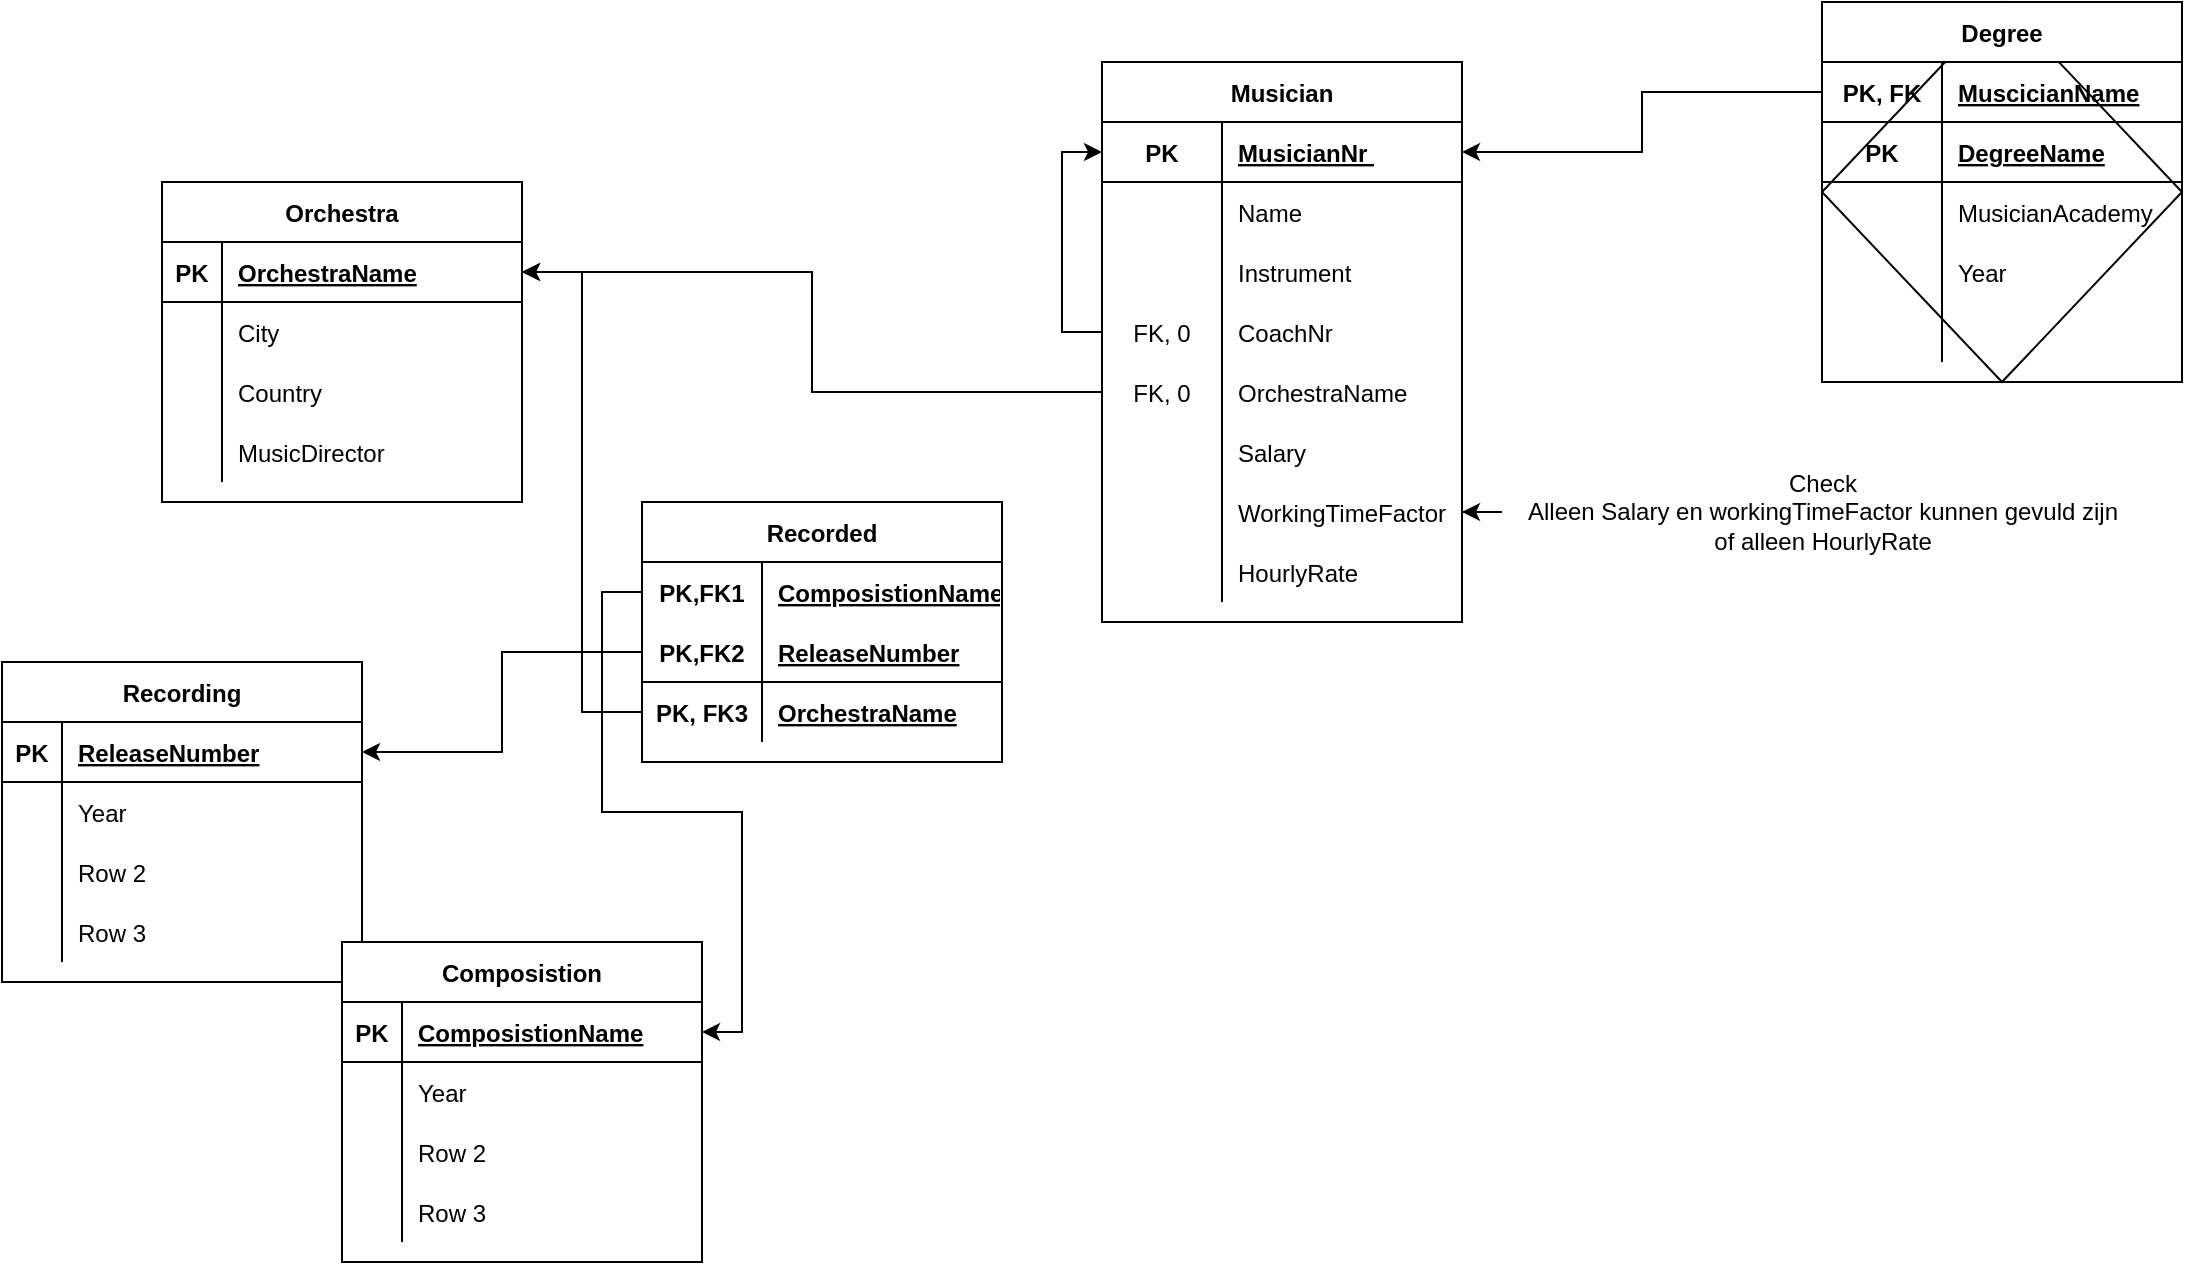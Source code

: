 <mxfile version="20.2.3" type="device"><diagram id="n5zW_cyf2jcFk5GC9Fnu" name="Page-1"><mxGraphModel dx="1929" dy="759" grid="1" gridSize="10" guides="1" tooltips="1" connect="1" arrows="1" fold="1" page="1" pageScale="1" pageWidth="827" pageHeight="1169" math="0" shadow="0"><root><mxCell id="0"/><mxCell id="1" parent="0"/><mxCell id="2lX79Kt9Fj6l6IKqqhH--1" value="Musician" style="shape=table;startSize=30;container=1;collapsible=1;childLayout=tableLayout;fixedRows=1;rowLines=0;fontStyle=1;align=center;resizeLast=1;" vertex="1" parent="1"><mxGeometry x="270" y="260" width="180" height="280" as="geometry"><mxRectangle x="470" y="210" width="90" height="30" as="alternateBounds"/></mxGeometry></mxCell><mxCell id="2lX79Kt9Fj6l6IKqqhH--2" value="" style="shape=tableRow;horizontal=0;startSize=0;swimlaneHead=0;swimlaneBody=0;fillColor=none;collapsible=0;dropTarget=0;points=[[0,0.5],[1,0.5]];portConstraint=eastwest;top=0;left=0;right=0;bottom=1;" vertex="1" parent="2lX79Kt9Fj6l6IKqqhH--1"><mxGeometry y="30" width="180" height="30" as="geometry"/></mxCell><mxCell id="2lX79Kt9Fj6l6IKqqhH--3" value="PK" style="shape=partialRectangle;connectable=0;fillColor=none;top=0;left=0;bottom=0;right=0;fontStyle=1;overflow=hidden;" vertex="1" parent="2lX79Kt9Fj6l6IKqqhH--2"><mxGeometry width="60" height="30" as="geometry"><mxRectangle width="60" height="30" as="alternateBounds"/></mxGeometry></mxCell><mxCell id="2lX79Kt9Fj6l6IKqqhH--4" value="MusicianNr " style="shape=partialRectangle;connectable=0;fillColor=none;top=0;left=0;bottom=0;right=0;align=left;spacingLeft=6;fontStyle=5;overflow=hidden;" vertex="1" parent="2lX79Kt9Fj6l6IKqqhH--2"><mxGeometry x="60" width="120" height="30" as="geometry"><mxRectangle width="120" height="30" as="alternateBounds"/></mxGeometry></mxCell><mxCell id="2lX79Kt9Fj6l6IKqqhH--5" value="" style="shape=tableRow;horizontal=0;startSize=0;swimlaneHead=0;swimlaneBody=0;fillColor=none;collapsible=0;dropTarget=0;points=[[0,0.5],[1,0.5]];portConstraint=eastwest;top=0;left=0;right=0;bottom=0;" vertex="1" parent="2lX79Kt9Fj6l6IKqqhH--1"><mxGeometry y="60" width="180" height="30" as="geometry"/></mxCell><mxCell id="2lX79Kt9Fj6l6IKqqhH--6" value="" style="shape=partialRectangle;connectable=0;fillColor=none;top=0;left=0;bottom=0;right=0;editable=1;overflow=hidden;" vertex="1" parent="2lX79Kt9Fj6l6IKqqhH--5"><mxGeometry width="60" height="30" as="geometry"><mxRectangle width="60" height="30" as="alternateBounds"/></mxGeometry></mxCell><mxCell id="2lX79Kt9Fj6l6IKqqhH--7" value="Name" style="shape=partialRectangle;connectable=0;fillColor=none;top=0;left=0;bottom=0;right=0;align=left;spacingLeft=6;overflow=hidden;" vertex="1" parent="2lX79Kt9Fj6l6IKqqhH--5"><mxGeometry x="60" width="120" height="30" as="geometry"><mxRectangle width="120" height="30" as="alternateBounds"/></mxGeometry></mxCell><mxCell id="2lX79Kt9Fj6l6IKqqhH--8" value="" style="shape=tableRow;horizontal=0;startSize=0;swimlaneHead=0;swimlaneBody=0;fillColor=none;collapsible=0;dropTarget=0;points=[[0,0.5],[1,0.5]];portConstraint=eastwest;top=0;left=0;right=0;bottom=0;" vertex="1" parent="2lX79Kt9Fj6l6IKqqhH--1"><mxGeometry y="90" width="180" height="30" as="geometry"/></mxCell><mxCell id="2lX79Kt9Fj6l6IKqqhH--9" value="" style="shape=partialRectangle;connectable=0;fillColor=none;top=0;left=0;bottom=0;right=0;editable=1;overflow=hidden;" vertex="1" parent="2lX79Kt9Fj6l6IKqqhH--8"><mxGeometry width="60" height="30" as="geometry"><mxRectangle width="60" height="30" as="alternateBounds"/></mxGeometry></mxCell><mxCell id="2lX79Kt9Fj6l6IKqqhH--10" value="Instrument" style="shape=partialRectangle;connectable=0;fillColor=none;top=0;left=0;bottom=0;right=0;align=left;spacingLeft=6;overflow=hidden;" vertex="1" parent="2lX79Kt9Fj6l6IKqqhH--8"><mxGeometry x="60" width="120" height="30" as="geometry"><mxRectangle width="120" height="30" as="alternateBounds"/></mxGeometry></mxCell><mxCell id="2lX79Kt9Fj6l6IKqqhH--58" style="edgeStyle=orthogonalEdgeStyle;rounded=0;orthogonalLoop=1;jettySize=auto;html=1;entryX=0;entryY=0.5;entryDx=0;entryDy=0;" edge="1" parent="2lX79Kt9Fj6l6IKqqhH--1" source="2lX79Kt9Fj6l6IKqqhH--11" target="2lX79Kt9Fj6l6IKqqhH--2"><mxGeometry relative="1" as="geometry"/></mxCell><mxCell id="2lX79Kt9Fj6l6IKqqhH--11" value="" style="shape=tableRow;horizontal=0;startSize=0;swimlaneHead=0;swimlaneBody=0;fillColor=none;collapsible=0;dropTarget=0;points=[[0,0.5],[1,0.5]];portConstraint=eastwest;top=0;left=0;right=0;bottom=0;" vertex="1" parent="2lX79Kt9Fj6l6IKqqhH--1"><mxGeometry y="120" width="180" height="30" as="geometry"/></mxCell><mxCell id="2lX79Kt9Fj6l6IKqqhH--12" value="FK, 0" style="shape=partialRectangle;connectable=0;fillColor=none;top=0;left=0;bottom=0;right=0;editable=1;overflow=hidden;" vertex="1" parent="2lX79Kt9Fj6l6IKqqhH--11"><mxGeometry width="60" height="30" as="geometry"><mxRectangle width="60" height="30" as="alternateBounds"/></mxGeometry></mxCell><mxCell id="2lX79Kt9Fj6l6IKqqhH--13" value="CoachNr " style="shape=partialRectangle;connectable=0;fillColor=none;top=0;left=0;bottom=0;right=0;align=left;spacingLeft=6;overflow=hidden;" vertex="1" parent="2lX79Kt9Fj6l6IKqqhH--11"><mxGeometry x="60" width="120" height="30" as="geometry"><mxRectangle width="120" height="30" as="alternateBounds"/></mxGeometry></mxCell><mxCell id="2lX79Kt9Fj6l6IKqqhH--53" style="shape=tableRow;horizontal=0;startSize=0;swimlaneHead=0;swimlaneBody=0;fillColor=none;collapsible=0;dropTarget=0;points=[[0,0.5],[1,0.5]];portConstraint=eastwest;top=0;left=0;right=0;bottom=0;" vertex="1" parent="2lX79Kt9Fj6l6IKqqhH--1"><mxGeometry y="150" width="180" height="30" as="geometry"/></mxCell><mxCell id="2lX79Kt9Fj6l6IKqqhH--54" value="FK, 0" style="shape=partialRectangle;connectable=0;fillColor=none;top=0;left=0;bottom=0;right=0;editable=1;overflow=hidden;" vertex="1" parent="2lX79Kt9Fj6l6IKqqhH--53"><mxGeometry width="60" height="30" as="geometry"><mxRectangle width="60" height="30" as="alternateBounds"/></mxGeometry></mxCell><mxCell id="2lX79Kt9Fj6l6IKqqhH--55" value="OrchestraName" style="shape=partialRectangle;connectable=0;fillColor=none;top=0;left=0;bottom=0;right=0;align=left;spacingLeft=6;overflow=hidden;" vertex="1" parent="2lX79Kt9Fj6l6IKqqhH--53"><mxGeometry x="60" width="120" height="30" as="geometry"><mxRectangle width="120" height="30" as="alternateBounds"/></mxGeometry></mxCell><mxCell id="2lX79Kt9Fj6l6IKqqhH--141" style="shape=tableRow;horizontal=0;startSize=0;swimlaneHead=0;swimlaneBody=0;fillColor=none;collapsible=0;dropTarget=0;points=[[0,0.5],[1,0.5]];portConstraint=eastwest;top=0;left=0;right=0;bottom=0;" vertex="1" parent="2lX79Kt9Fj6l6IKqqhH--1"><mxGeometry y="180" width="180" height="30" as="geometry"/></mxCell><mxCell id="2lX79Kt9Fj6l6IKqqhH--142" style="shape=partialRectangle;connectable=0;fillColor=none;top=0;left=0;bottom=0;right=0;editable=1;overflow=hidden;" vertex="1" parent="2lX79Kt9Fj6l6IKqqhH--141"><mxGeometry width="60" height="30" as="geometry"><mxRectangle width="60" height="30" as="alternateBounds"/></mxGeometry></mxCell><mxCell id="2lX79Kt9Fj6l6IKqqhH--143" value="Salary" style="shape=partialRectangle;connectable=0;fillColor=none;top=0;left=0;bottom=0;right=0;align=left;spacingLeft=6;overflow=hidden;" vertex="1" parent="2lX79Kt9Fj6l6IKqqhH--141"><mxGeometry x="60" width="120" height="30" as="geometry"><mxRectangle width="120" height="30" as="alternateBounds"/></mxGeometry></mxCell><mxCell id="2lX79Kt9Fj6l6IKqqhH--144" style="shape=tableRow;horizontal=0;startSize=0;swimlaneHead=0;swimlaneBody=0;fillColor=none;collapsible=0;dropTarget=0;points=[[0,0.5],[1,0.5]];portConstraint=eastwest;top=0;left=0;right=0;bottom=0;" vertex="1" parent="2lX79Kt9Fj6l6IKqqhH--1"><mxGeometry y="210" width="180" height="30" as="geometry"/></mxCell><mxCell id="2lX79Kt9Fj6l6IKqqhH--145" style="shape=partialRectangle;connectable=0;fillColor=none;top=0;left=0;bottom=0;right=0;editable=1;overflow=hidden;" vertex="1" parent="2lX79Kt9Fj6l6IKqqhH--144"><mxGeometry width="60" height="30" as="geometry"><mxRectangle width="60" height="30" as="alternateBounds"/></mxGeometry></mxCell><mxCell id="2lX79Kt9Fj6l6IKqqhH--146" value="WorkingTimeFactor" style="shape=partialRectangle;connectable=0;fillColor=none;top=0;left=0;bottom=0;right=0;align=left;spacingLeft=6;overflow=hidden;" vertex="1" parent="2lX79Kt9Fj6l6IKqqhH--144"><mxGeometry x="60" width="120" height="30" as="geometry"><mxRectangle width="120" height="30" as="alternateBounds"/></mxGeometry></mxCell><mxCell id="2lX79Kt9Fj6l6IKqqhH--147" style="shape=tableRow;horizontal=0;startSize=0;swimlaneHead=0;swimlaneBody=0;fillColor=none;collapsible=0;dropTarget=0;points=[[0,0.5],[1,0.5]];portConstraint=eastwest;top=0;left=0;right=0;bottom=0;" vertex="1" parent="2lX79Kt9Fj6l6IKqqhH--1"><mxGeometry y="240" width="180" height="30" as="geometry"/></mxCell><mxCell id="2lX79Kt9Fj6l6IKqqhH--148" style="shape=partialRectangle;connectable=0;fillColor=none;top=0;left=0;bottom=0;right=0;editable=1;overflow=hidden;" vertex="1" parent="2lX79Kt9Fj6l6IKqqhH--147"><mxGeometry width="60" height="30" as="geometry"><mxRectangle width="60" height="30" as="alternateBounds"/></mxGeometry></mxCell><mxCell id="2lX79Kt9Fj6l6IKqqhH--149" value="HourlyRate" style="shape=partialRectangle;connectable=0;fillColor=none;top=0;left=0;bottom=0;right=0;align=left;spacingLeft=6;overflow=hidden;" vertex="1" parent="2lX79Kt9Fj6l6IKqqhH--147"><mxGeometry x="60" width="120" height="30" as="geometry"><mxRectangle width="120" height="30" as="alternateBounds"/></mxGeometry></mxCell><mxCell id="2lX79Kt9Fj6l6IKqqhH--14" value="Orchestra" style="shape=table;startSize=30;container=1;collapsible=1;childLayout=tableLayout;fixedRows=1;rowLines=0;fontStyle=1;align=center;resizeLast=1;" vertex="1" parent="1"><mxGeometry x="-200" y="320" width="180" height="160" as="geometry"/></mxCell><mxCell id="2lX79Kt9Fj6l6IKqqhH--15" value="" style="shape=tableRow;horizontal=0;startSize=0;swimlaneHead=0;swimlaneBody=0;fillColor=none;collapsible=0;dropTarget=0;points=[[0,0.5],[1,0.5]];portConstraint=eastwest;top=0;left=0;right=0;bottom=1;" vertex="1" parent="2lX79Kt9Fj6l6IKqqhH--14"><mxGeometry y="30" width="180" height="30" as="geometry"/></mxCell><mxCell id="2lX79Kt9Fj6l6IKqqhH--16" value="PK" style="shape=partialRectangle;connectable=0;fillColor=none;top=0;left=0;bottom=0;right=0;fontStyle=1;overflow=hidden;" vertex="1" parent="2lX79Kt9Fj6l6IKqqhH--15"><mxGeometry width="30" height="30" as="geometry"><mxRectangle width="30" height="30" as="alternateBounds"/></mxGeometry></mxCell><mxCell id="2lX79Kt9Fj6l6IKqqhH--17" value="OrchestraName" style="shape=partialRectangle;connectable=0;fillColor=none;top=0;left=0;bottom=0;right=0;align=left;spacingLeft=6;fontStyle=5;overflow=hidden;" vertex="1" parent="2lX79Kt9Fj6l6IKqqhH--15"><mxGeometry x="30" width="150" height="30" as="geometry"><mxRectangle width="150" height="30" as="alternateBounds"/></mxGeometry></mxCell><mxCell id="2lX79Kt9Fj6l6IKqqhH--18" value="" style="shape=tableRow;horizontal=0;startSize=0;swimlaneHead=0;swimlaneBody=0;fillColor=none;collapsible=0;dropTarget=0;points=[[0,0.5],[1,0.5]];portConstraint=eastwest;top=0;left=0;right=0;bottom=0;" vertex="1" parent="2lX79Kt9Fj6l6IKqqhH--14"><mxGeometry y="60" width="180" height="30" as="geometry"/></mxCell><mxCell id="2lX79Kt9Fj6l6IKqqhH--19" value="" style="shape=partialRectangle;connectable=0;fillColor=none;top=0;left=0;bottom=0;right=0;editable=1;overflow=hidden;" vertex="1" parent="2lX79Kt9Fj6l6IKqqhH--18"><mxGeometry width="30" height="30" as="geometry"><mxRectangle width="30" height="30" as="alternateBounds"/></mxGeometry></mxCell><mxCell id="2lX79Kt9Fj6l6IKqqhH--20" value="City" style="shape=partialRectangle;connectable=0;fillColor=none;top=0;left=0;bottom=0;right=0;align=left;spacingLeft=6;overflow=hidden;" vertex="1" parent="2lX79Kt9Fj6l6IKqqhH--18"><mxGeometry x="30" width="150" height="30" as="geometry"><mxRectangle width="150" height="30" as="alternateBounds"/></mxGeometry></mxCell><mxCell id="2lX79Kt9Fj6l6IKqqhH--21" value="" style="shape=tableRow;horizontal=0;startSize=0;swimlaneHead=0;swimlaneBody=0;fillColor=none;collapsible=0;dropTarget=0;points=[[0,0.5],[1,0.5]];portConstraint=eastwest;top=0;left=0;right=0;bottom=0;" vertex="1" parent="2lX79Kt9Fj6l6IKqqhH--14"><mxGeometry y="90" width="180" height="30" as="geometry"/></mxCell><mxCell id="2lX79Kt9Fj6l6IKqqhH--22" value="" style="shape=partialRectangle;connectable=0;fillColor=none;top=0;left=0;bottom=0;right=0;editable=1;overflow=hidden;" vertex="1" parent="2lX79Kt9Fj6l6IKqqhH--21"><mxGeometry width="30" height="30" as="geometry"><mxRectangle width="30" height="30" as="alternateBounds"/></mxGeometry></mxCell><mxCell id="2lX79Kt9Fj6l6IKqqhH--23" value="Country" style="shape=partialRectangle;connectable=0;fillColor=none;top=0;left=0;bottom=0;right=0;align=left;spacingLeft=6;overflow=hidden;" vertex="1" parent="2lX79Kt9Fj6l6IKqqhH--21"><mxGeometry x="30" width="150" height="30" as="geometry"><mxRectangle width="150" height="30" as="alternateBounds"/></mxGeometry></mxCell><mxCell id="2lX79Kt9Fj6l6IKqqhH--24" value="" style="shape=tableRow;horizontal=0;startSize=0;swimlaneHead=0;swimlaneBody=0;fillColor=none;collapsible=0;dropTarget=0;points=[[0,0.5],[1,0.5]];portConstraint=eastwest;top=0;left=0;right=0;bottom=0;" vertex="1" parent="2lX79Kt9Fj6l6IKqqhH--14"><mxGeometry y="120" width="180" height="30" as="geometry"/></mxCell><mxCell id="2lX79Kt9Fj6l6IKqqhH--25" value="" style="shape=partialRectangle;connectable=0;fillColor=none;top=0;left=0;bottom=0;right=0;editable=1;overflow=hidden;" vertex="1" parent="2lX79Kt9Fj6l6IKqqhH--24"><mxGeometry width="30" height="30" as="geometry"><mxRectangle width="30" height="30" as="alternateBounds"/></mxGeometry></mxCell><mxCell id="2lX79Kt9Fj6l6IKqqhH--26" value="MusicDirector" style="shape=partialRectangle;connectable=0;fillColor=none;top=0;left=0;bottom=0;right=0;align=left;spacingLeft=6;overflow=hidden;" vertex="1" parent="2lX79Kt9Fj6l6IKqqhH--24"><mxGeometry x="30" width="150" height="30" as="geometry"><mxRectangle width="150" height="30" as="alternateBounds"/></mxGeometry></mxCell><mxCell id="2lX79Kt9Fj6l6IKqqhH--27" value="Recording" style="shape=table;startSize=30;container=1;collapsible=1;childLayout=tableLayout;fixedRows=1;rowLines=0;fontStyle=1;align=center;resizeLast=1;" vertex="1" parent="1"><mxGeometry x="-280" y="560" width="180" height="160" as="geometry"/></mxCell><mxCell id="2lX79Kt9Fj6l6IKqqhH--28" value="" style="shape=tableRow;horizontal=0;startSize=0;swimlaneHead=0;swimlaneBody=0;fillColor=none;collapsible=0;dropTarget=0;points=[[0,0.5],[1,0.5]];portConstraint=eastwest;top=0;left=0;right=0;bottom=1;" vertex="1" parent="2lX79Kt9Fj6l6IKqqhH--27"><mxGeometry y="30" width="180" height="30" as="geometry"/></mxCell><mxCell id="2lX79Kt9Fj6l6IKqqhH--29" value="PK" style="shape=partialRectangle;connectable=0;fillColor=none;top=0;left=0;bottom=0;right=0;fontStyle=1;overflow=hidden;" vertex="1" parent="2lX79Kt9Fj6l6IKqqhH--28"><mxGeometry width="30" height="30" as="geometry"><mxRectangle width="30" height="30" as="alternateBounds"/></mxGeometry></mxCell><mxCell id="2lX79Kt9Fj6l6IKqqhH--30" value="ReleaseNumber" style="shape=partialRectangle;connectable=0;fillColor=none;top=0;left=0;bottom=0;right=0;align=left;spacingLeft=6;fontStyle=5;overflow=hidden;" vertex="1" parent="2lX79Kt9Fj6l6IKqqhH--28"><mxGeometry x="30" width="150" height="30" as="geometry"><mxRectangle width="150" height="30" as="alternateBounds"/></mxGeometry></mxCell><mxCell id="2lX79Kt9Fj6l6IKqqhH--31" value="" style="shape=tableRow;horizontal=0;startSize=0;swimlaneHead=0;swimlaneBody=0;fillColor=none;collapsible=0;dropTarget=0;points=[[0,0.5],[1,0.5]];portConstraint=eastwest;top=0;left=0;right=0;bottom=0;" vertex="1" parent="2lX79Kt9Fj6l6IKqqhH--27"><mxGeometry y="60" width="180" height="30" as="geometry"/></mxCell><mxCell id="2lX79Kt9Fj6l6IKqqhH--32" value="" style="shape=partialRectangle;connectable=0;fillColor=none;top=0;left=0;bottom=0;right=0;editable=1;overflow=hidden;" vertex="1" parent="2lX79Kt9Fj6l6IKqqhH--31"><mxGeometry width="30" height="30" as="geometry"><mxRectangle width="30" height="30" as="alternateBounds"/></mxGeometry></mxCell><mxCell id="2lX79Kt9Fj6l6IKqqhH--33" value="Year" style="shape=partialRectangle;connectable=0;fillColor=none;top=0;left=0;bottom=0;right=0;align=left;spacingLeft=6;overflow=hidden;" vertex="1" parent="2lX79Kt9Fj6l6IKqqhH--31"><mxGeometry x="30" width="150" height="30" as="geometry"><mxRectangle width="150" height="30" as="alternateBounds"/></mxGeometry></mxCell><mxCell id="2lX79Kt9Fj6l6IKqqhH--34" value="" style="shape=tableRow;horizontal=0;startSize=0;swimlaneHead=0;swimlaneBody=0;fillColor=none;collapsible=0;dropTarget=0;points=[[0,0.5],[1,0.5]];portConstraint=eastwest;top=0;left=0;right=0;bottom=0;" vertex="1" parent="2lX79Kt9Fj6l6IKqqhH--27"><mxGeometry y="90" width="180" height="30" as="geometry"/></mxCell><mxCell id="2lX79Kt9Fj6l6IKqqhH--35" value="" style="shape=partialRectangle;connectable=0;fillColor=none;top=0;left=0;bottom=0;right=0;editable=1;overflow=hidden;" vertex="1" parent="2lX79Kt9Fj6l6IKqqhH--34"><mxGeometry width="30" height="30" as="geometry"><mxRectangle width="30" height="30" as="alternateBounds"/></mxGeometry></mxCell><mxCell id="2lX79Kt9Fj6l6IKqqhH--36" value="Row 2" style="shape=partialRectangle;connectable=0;fillColor=none;top=0;left=0;bottom=0;right=0;align=left;spacingLeft=6;overflow=hidden;" vertex="1" parent="2lX79Kt9Fj6l6IKqqhH--34"><mxGeometry x="30" width="150" height="30" as="geometry"><mxRectangle width="150" height="30" as="alternateBounds"/></mxGeometry></mxCell><mxCell id="2lX79Kt9Fj6l6IKqqhH--37" value="" style="shape=tableRow;horizontal=0;startSize=0;swimlaneHead=0;swimlaneBody=0;fillColor=none;collapsible=0;dropTarget=0;points=[[0,0.5],[1,0.5]];portConstraint=eastwest;top=0;left=0;right=0;bottom=0;" vertex="1" parent="2lX79Kt9Fj6l6IKqqhH--27"><mxGeometry y="120" width="180" height="30" as="geometry"/></mxCell><mxCell id="2lX79Kt9Fj6l6IKqqhH--38" value="" style="shape=partialRectangle;connectable=0;fillColor=none;top=0;left=0;bottom=0;right=0;editable=1;overflow=hidden;" vertex="1" parent="2lX79Kt9Fj6l6IKqqhH--37"><mxGeometry width="30" height="30" as="geometry"><mxRectangle width="30" height="30" as="alternateBounds"/></mxGeometry></mxCell><mxCell id="2lX79Kt9Fj6l6IKqqhH--39" value="Row 3" style="shape=partialRectangle;connectable=0;fillColor=none;top=0;left=0;bottom=0;right=0;align=left;spacingLeft=6;overflow=hidden;" vertex="1" parent="2lX79Kt9Fj6l6IKqqhH--37"><mxGeometry x="30" width="150" height="30" as="geometry"><mxRectangle width="150" height="30" as="alternateBounds"/></mxGeometry></mxCell><mxCell id="2lX79Kt9Fj6l6IKqqhH--40" value="Composistion" style="shape=table;startSize=30;container=1;collapsible=1;childLayout=tableLayout;fixedRows=1;rowLines=0;fontStyle=1;align=center;resizeLast=1;" vertex="1" parent="1"><mxGeometry x="-110" y="700" width="180" height="160" as="geometry"/></mxCell><mxCell id="2lX79Kt9Fj6l6IKqqhH--41" value="" style="shape=tableRow;horizontal=0;startSize=0;swimlaneHead=0;swimlaneBody=0;fillColor=none;collapsible=0;dropTarget=0;points=[[0,0.5],[1,0.5]];portConstraint=eastwest;top=0;left=0;right=0;bottom=1;" vertex="1" parent="2lX79Kt9Fj6l6IKqqhH--40"><mxGeometry y="30" width="180" height="30" as="geometry"/></mxCell><mxCell id="2lX79Kt9Fj6l6IKqqhH--42" value="PK" style="shape=partialRectangle;connectable=0;fillColor=none;top=0;left=0;bottom=0;right=0;fontStyle=1;overflow=hidden;" vertex="1" parent="2lX79Kt9Fj6l6IKqqhH--41"><mxGeometry width="30" height="30" as="geometry"><mxRectangle width="30" height="30" as="alternateBounds"/></mxGeometry></mxCell><mxCell id="2lX79Kt9Fj6l6IKqqhH--43" value="ComposistionName" style="shape=partialRectangle;connectable=0;fillColor=none;top=0;left=0;bottom=0;right=0;align=left;spacingLeft=6;fontStyle=5;overflow=hidden;" vertex="1" parent="2lX79Kt9Fj6l6IKqqhH--41"><mxGeometry x="30" width="150" height="30" as="geometry"><mxRectangle width="150" height="30" as="alternateBounds"/></mxGeometry></mxCell><mxCell id="2lX79Kt9Fj6l6IKqqhH--44" value="" style="shape=tableRow;horizontal=0;startSize=0;swimlaneHead=0;swimlaneBody=0;fillColor=none;collapsible=0;dropTarget=0;points=[[0,0.5],[1,0.5]];portConstraint=eastwest;top=0;left=0;right=0;bottom=0;" vertex="1" parent="2lX79Kt9Fj6l6IKqqhH--40"><mxGeometry y="60" width="180" height="30" as="geometry"/></mxCell><mxCell id="2lX79Kt9Fj6l6IKqqhH--45" value="" style="shape=partialRectangle;connectable=0;fillColor=none;top=0;left=0;bottom=0;right=0;editable=1;overflow=hidden;" vertex="1" parent="2lX79Kt9Fj6l6IKqqhH--44"><mxGeometry width="30" height="30" as="geometry"><mxRectangle width="30" height="30" as="alternateBounds"/></mxGeometry></mxCell><mxCell id="2lX79Kt9Fj6l6IKqqhH--46" value="Year" style="shape=partialRectangle;connectable=0;fillColor=none;top=0;left=0;bottom=0;right=0;align=left;spacingLeft=6;overflow=hidden;" vertex="1" parent="2lX79Kt9Fj6l6IKqqhH--44"><mxGeometry x="30" width="150" height="30" as="geometry"><mxRectangle width="150" height="30" as="alternateBounds"/></mxGeometry></mxCell><mxCell id="2lX79Kt9Fj6l6IKqqhH--47" value="" style="shape=tableRow;horizontal=0;startSize=0;swimlaneHead=0;swimlaneBody=0;fillColor=none;collapsible=0;dropTarget=0;points=[[0,0.5],[1,0.5]];portConstraint=eastwest;top=0;left=0;right=0;bottom=0;" vertex="1" parent="2lX79Kt9Fj6l6IKqqhH--40"><mxGeometry y="90" width="180" height="30" as="geometry"/></mxCell><mxCell id="2lX79Kt9Fj6l6IKqqhH--48" value="" style="shape=partialRectangle;connectable=0;fillColor=none;top=0;left=0;bottom=0;right=0;editable=1;overflow=hidden;" vertex="1" parent="2lX79Kt9Fj6l6IKqqhH--47"><mxGeometry width="30" height="30" as="geometry"><mxRectangle width="30" height="30" as="alternateBounds"/></mxGeometry></mxCell><mxCell id="2lX79Kt9Fj6l6IKqqhH--49" value="Row 2" style="shape=partialRectangle;connectable=0;fillColor=none;top=0;left=0;bottom=0;right=0;align=left;spacingLeft=6;overflow=hidden;" vertex="1" parent="2lX79Kt9Fj6l6IKqqhH--47"><mxGeometry x="30" width="150" height="30" as="geometry"><mxRectangle width="150" height="30" as="alternateBounds"/></mxGeometry></mxCell><mxCell id="2lX79Kt9Fj6l6IKqqhH--50" value="" style="shape=tableRow;horizontal=0;startSize=0;swimlaneHead=0;swimlaneBody=0;fillColor=none;collapsible=0;dropTarget=0;points=[[0,0.5],[1,0.5]];portConstraint=eastwest;top=0;left=0;right=0;bottom=0;" vertex="1" parent="2lX79Kt9Fj6l6IKqqhH--40"><mxGeometry y="120" width="180" height="30" as="geometry"/></mxCell><mxCell id="2lX79Kt9Fj6l6IKqqhH--51" value="" style="shape=partialRectangle;connectable=0;fillColor=none;top=0;left=0;bottom=0;right=0;editable=1;overflow=hidden;" vertex="1" parent="2lX79Kt9Fj6l6IKqqhH--50"><mxGeometry width="30" height="30" as="geometry"><mxRectangle width="30" height="30" as="alternateBounds"/></mxGeometry></mxCell><mxCell id="2lX79Kt9Fj6l6IKqqhH--52" value="Row 3" style="shape=partialRectangle;connectable=0;fillColor=none;top=0;left=0;bottom=0;right=0;align=left;spacingLeft=6;overflow=hidden;" vertex="1" parent="2lX79Kt9Fj6l6IKqqhH--50"><mxGeometry x="30" width="150" height="30" as="geometry"><mxRectangle width="150" height="30" as="alternateBounds"/></mxGeometry></mxCell><mxCell id="2lX79Kt9Fj6l6IKqqhH--56" style="edgeStyle=orthogonalEdgeStyle;rounded=0;orthogonalLoop=1;jettySize=auto;html=1;entryX=1;entryY=0.5;entryDx=0;entryDy=0;exitX=0;exitY=0.5;exitDx=0;exitDy=0;" edge="1" parent="1" source="2lX79Kt9Fj6l6IKqqhH--53" target="2lX79Kt9Fj6l6IKqqhH--15"><mxGeometry relative="1" as="geometry"><mxPoint x="170" y="365" as="sourcePoint"/></mxGeometry></mxCell><mxCell id="2lX79Kt9Fj6l6IKqqhH--59" value="Recorded" style="shape=table;startSize=30;container=1;collapsible=1;childLayout=tableLayout;fixedRows=1;rowLines=0;fontStyle=1;align=center;resizeLast=1;" vertex="1" parent="1"><mxGeometry x="40" y="480" width="180" height="130" as="geometry"/></mxCell><mxCell id="2lX79Kt9Fj6l6IKqqhH--60" value="" style="shape=tableRow;horizontal=0;startSize=0;swimlaneHead=0;swimlaneBody=0;fillColor=none;collapsible=0;dropTarget=0;points=[[0,0.5],[1,0.5]];portConstraint=eastwest;top=0;left=0;right=0;bottom=0;" vertex="1" parent="2lX79Kt9Fj6l6IKqqhH--59"><mxGeometry y="30" width="180" height="30" as="geometry"/></mxCell><mxCell id="2lX79Kt9Fj6l6IKqqhH--61" value="PK,FK1" style="shape=partialRectangle;connectable=0;fillColor=none;top=0;left=0;bottom=0;right=0;fontStyle=1;overflow=hidden;" vertex="1" parent="2lX79Kt9Fj6l6IKqqhH--60"><mxGeometry width="60" height="30" as="geometry"><mxRectangle width="60" height="30" as="alternateBounds"/></mxGeometry></mxCell><mxCell id="2lX79Kt9Fj6l6IKqqhH--62" value="ComposistionName" style="shape=partialRectangle;connectable=0;fillColor=none;top=0;left=0;bottom=0;right=0;align=left;spacingLeft=6;fontStyle=5;overflow=hidden;" vertex="1" parent="2lX79Kt9Fj6l6IKqqhH--60"><mxGeometry x="60" width="120" height="30" as="geometry"><mxRectangle width="120" height="30" as="alternateBounds"/></mxGeometry></mxCell><mxCell id="2lX79Kt9Fj6l6IKqqhH--63" value="" style="shape=tableRow;horizontal=0;startSize=0;swimlaneHead=0;swimlaneBody=0;fillColor=none;collapsible=0;dropTarget=0;points=[[0,0.5],[1,0.5]];portConstraint=eastwest;top=0;left=0;right=0;bottom=1;" vertex="1" parent="2lX79Kt9Fj6l6IKqqhH--59"><mxGeometry y="60" width="180" height="30" as="geometry"/></mxCell><mxCell id="2lX79Kt9Fj6l6IKqqhH--64" value="PK,FK2" style="shape=partialRectangle;connectable=0;fillColor=none;top=0;left=0;bottom=0;right=0;fontStyle=1;overflow=hidden;" vertex="1" parent="2lX79Kt9Fj6l6IKqqhH--63"><mxGeometry width="60" height="30" as="geometry"><mxRectangle width="60" height="30" as="alternateBounds"/></mxGeometry></mxCell><mxCell id="2lX79Kt9Fj6l6IKqqhH--65" value="ReleaseNumber" style="shape=partialRectangle;connectable=0;fillColor=none;top=0;left=0;bottom=0;right=0;align=left;spacingLeft=6;fontStyle=5;overflow=hidden;" vertex="1" parent="2lX79Kt9Fj6l6IKqqhH--63"><mxGeometry x="60" width="120" height="30" as="geometry"><mxRectangle width="120" height="30" as="alternateBounds"/></mxGeometry></mxCell><mxCell id="2lX79Kt9Fj6l6IKqqhH--66" value="" style="shape=tableRow;horizontal=0;startSize=0;swimlaneHead=0;swimlaneBody=0;fillColor=none;collapsible=0;dropTarget=0;points=[[0,0.5],[1,0.5]];portConstraint=eastwest;top=0;left=0;right=0;bottom=0;" vertex="1" parent="2lX79Kt9Fj6l6IKqqhH--59"><mxGeometry y="90" width="180" height="30" as="geometry"/></mxCell><mxCell id="2lX79Kt9Fj6l6IKqqhH--67" value="PK, FK3" style="shape=partialRectangle;connectable=0;fillColor=none;top=0;left=0;bottom=0;right=0;editable=1;overflow=hidden;fontStyle=1" vertex="1" parent="2lX79Kt9Fj6l6IKqqhH--66"><mxGeometry width="60" height="30" as="geometry"><mxRectangle width="60" height="30" as="alternateBounds"/></mxGeometry></mxCell><mxCell id="2lX79Kt9Fj6l6IKqqhH--68" value="OrchestraName" style="shape=partialRectangle;connectable=0;fillColor=none;top=0;left=0;bottom=0;right=0;align=left;spacingLeft=6;overflow=hidden;fontStyle=5" vertex="1" parent="2lX79Kt9Fj6l6IKqqhH--66"><mxGeometry x="60" width="120" height="30" as="geometry"><mxRectangle width="120" height="30" as="alternateBounds"/></mxGeometry></mxCell><mxCell id="2lX79Kt9Fj6l6IKqqhH--98" style="edgeStyle=orthogonalEdgeStyle;rounded=0;orthogonalLoop=1;jettySize=auto;html=1;entryX=1;entryY=0.5;entryDx=0;entryDy=0;" edge="1" parent="1" source="2lX79Kt9Fj6l6IKqqhH--66" target="2lX79Kt9Fj6l6IKqqhH--15"><mxGeometry relative="1" as="geometry"/></mxCell><mxCell id="2lX79Kt9Fj6l6IKqqhH--99" style="edgeStyle=orthogonalEdgeStyle;rounded=0;orthogonalLoop=1;jettySize=auto;html=1;entryX=1;entryY=0.5;entryDx=0;entryDy=0;" edge="1" parent="1" source="2lX79Kt9Fj6l6IKqqhH--63" target="2lX79Kt9Fj6l6IKqqhH--28"><mxGeometry relative="1" as="geometry"/></mxCell><mxCell id="2lX79Kt9Fj6l6IKqqhH--100" style="edgeStyle=orthogonalEdgeStyle;rounded=0;orthogonalLoop=1;jettySize=auto;html=1;entryX=1;entryY=0.5;entryDx=0;entryDy=0;" edge="1" parent="1" source="2lX79Kt9Fj6l6IKqqhH--60" target="2lX79Kt9Fj6l6IKqqhH--41"><mxGeometry relative="1" as="geometry"/></mxCell><mxCell id="2lX79Kt9Fj6l6IKqqhH--117" value="" style="shape=associativeEntity;whiteSpace=wrap;html=1;align=center;" vertex="1" parent="1"><mxGeometry x="630" y="230" width="180" height="190" as="geometry"/></mxCell><mxCell id="2lX79Kt9Fj6l6IKqqhH--118" value="Degree" style="shape=table;startSize=30;container=1;collapsible=1;childLayout=tableLayout;fixedRows=1;rowLines=0;fontStyle=1;align=center;resizeLast=1;" vertex="1" parent="1"><mxGeometry x="630" y="230" width="180" height="190" as="geometry"/></mxCell><mxCell id="2lX79Kt9Fj6l6IKqqhH--154" style="shape=tableRow;horizontal=0;startSize=0;swimlaneHead=0;swimlaneBody=0;fillColor=none;collapsible=0;dropTarget=0;points=[[0,0.5],[1,0.5]];portConstraint=eastwest;top=0;left=0;right=0;bottom=1;" vertex="1" parent="2lX79Kt9Fj6l6IKqqhH--118"><mxGeometry y="30" width="180" height="30" as="geometry"/></mxCell><mxCell id="2lX79Kt9Fj6l6IKqqhH--155" value="PK, FK" style="shape=partialRectangle;connectable=0;fillColor=none;top=0;left=0;bottom=0;right=0;fontStyle=1;overflow=hidden;" vertex="1" parent="2lX79Kt9Fj6l6IKqqhH--154"><mxGeometry width="60" height="30" as="geometry"><mxRectangle width="60" height="30" as="alternateBounds"/></mxGeometry></mxCell><mxCell id="2lX79Kt9Fj6l6IKqqhH--156" value="MuscicianName" style="shape=partialRectangle;connectable=0;fillColor=none;top=0;left=0;bottom=0;right=0;align=left;spacingLeft=6;fontStyle=5;overflow=hidden;" vertex="1" parent="2lX79Kt9Fj6l6IKqqhH--154"><mxGeometry x="60" width="120" height="30" as="geometry"><mxRectangle width="120" height="30" as="alternateBounds"/></mxGeometry></mxCell><mxCell id="2lX79Kt9Fj6l6IKqqhH--119" value="" style="shape=tableRow;horizontal=0;startSize=0;swimlaneHead=0;swimlaneBody=0;fillColor=none;collapsible=0;dropTarget=0;points=[[0,0.5],[1,0.5]];portConstraint=eastwest;top=0;left=0;right=0;bottom=1;" vertex="1" parent="2lX79Kt9Fj6l6IKqqhH--118"><mxGeometry y="60" width="180" height="30" as="geometry"/></mxCell><mxCell id="2lX79Kt9Fj6l6IKqqhH--120" value="PK" style="shape=partialRectangle;connectable=0;fillColor=none;top=0;left=0;bottom=0;right=0;fontStyle=1;overflow=hidden;" vertex="1" parent="2lX79Kt9Fj6l6IKqqhH--119"><mxGeometry width="60" height="30" as="geometry"><mxRectangle width="60" height="30" as="alternateBounds"/></mxGeometry></mxCell><mxCell id="2lX79Kt9Fj6l6IKqqhH--121" value="DegreeName" style="shape=partialRectangle;connectable=0;fillColor=none;top=0;left=0;bottom=0;right=0;align=left;spacingLeft=6;fontStyle=5;overflow=hidden;" vertex="1" parent="2lX79Kt9Fj6l6IKqqhH--119"><mxGeometry x="60" width="120" height="30" as="geometry"><mxRectangle width="120" height="30" as="alternateBounds"/></mxGeometry></mxCell><mxCell id="2lX79Kt9Fj6l6IKqqhH--122" value="" style="shape=tableRow;horizontal=0;startSize=0;swimlaneHead=0;swimlaneBody=0;fillColor=none;collapsible=0;dropTarget=0;points=[[0,0.5],[1,0.5]];portConstraint=eastwest;top=0;left=0;right=0;bottom=0;" vertex="1" parent="2lX79Kt9Fj6l6IKqqhH--118"><mxGeometry y="90" width="180" height="30" as="geometry"/></mxCell><mxCell id="2lX79Kt9Fj6l6IKqqhH--123" value="" style="shape=partialRectangle;connectable=0;fillColor=none;top=0;left=0;bottom=0;right=0;editable=1;overflow=hidden;" vertex="1" parent="2lX79Kt9Fj6l6IKqqhH--122"><mxGeometry width="60" height="30" as="geometry"><mxRectangle width="60" height="30" as="alternateBounds"/></mxGeometry></mxCell><mxCell id="2lX79Kt9Fj6l6IKqqhH--124" value="MusicianAcademy" style="shape=partialRectangle;connectable=0;fillColor=none;top=0;left=0;bottom=0;right=0;align=left;spacingLeft=6;overflow=hidden;" vertex="1" parent="2lX79Kt9Fj6l6IKqqhH--122"><mxGeometry x="60" width="120" height="30" as="geometry"><mxRectangle width="120" height="30" as="alternateBounds"/></mxGeometry></mxCell><mxCell id="2lX79Kt9Fj6l6IKqqhH--125" value="" style="shape=tableRow;horizontal=0;startSize=0;swimlaneHead=0;swimlaneBody=0;fillColor=none;collapsible=0;dropTarget=0;points=[[0,0.5],[1,0.5]];portConstraint=eastwest;top=0;left=0;right=0;bottom=0;" vertex="1" parent="2lX79Kt9Fj6l6IKqqhH--118"><mxGeometry y="120" width="180" height="30" as="geometry"/></mxCell><mxCell id="2lX79Kt9Fj6l6IKqqhH--126" value="" style="shape=partialRectangle;connectable=0;fillColor=none;top=0;left=0;bottom=0;right=0;editable=1;overflow=hidden;" vertex="1" parent="2lX79Kt9Fj6l6IKqqhH--125"><mxGeometry width="60" height="30" as="geometry"><mxRectangle width="60" height="30" as="alternateBounds"/></mxGeometry></mxCell><mxCell id="2lX79Kt9Fj6l6IKqqhH--127" value="Year" style="shape=partialRectangle;connectable=0;fillColor=none;top=0;left=0;bottom=0;right=0;align=left;spacingLeft=6;overflow=hidden;" vertex="1" parent="2lX79Kt9Fj6l6IKqqhH--125"><mxGeometry x="60" width="120" height="30" as="geometry"><mxRectangle width="120" height="30" as="alternateBounds"/></mxGeometry></mxCell><mxCell id="2lX79Kt9Fj6l6IKqqhH--128" value="" style="shape=tableRow;horizontal=0;startSize=0;swimlaneHead=0;swimlaneBody=0;fillColor=none;collapsible=0;dropTarget=0;points=[[0,0.5],[1,0.5]];portConstraint=eastwest;top=0;left=0;right=0;bottom=0;" vertex="1" parent="2lX79Kt9Fj6l6IKqqhH--118"><mxGeometry y="150" width="180" height="30" as="geometry"/></mxCell><mxCell id="2lX79Kt9Fj6l6IKqqhH--129" value="" style="shape=partialRectangle;connectable=0;fillColor=none;top=0;left=0;bottom=0;right=0;editable=1;overflow=hidden;" vertex="1" parent="2lX79Kt9Fj6l6IKqqhH--128"><mxGeometry width="60" height="30" as="geometry"><mxRectangle width="60" height="30" as="alternateBounds"/></mxGeometry></mxCell><mxCell id="2lX79Kt9Fj6l6IKqqhH--130" value="" style="shape=partialRectangle;connectable=0;fillColor=none;top=0;left=0;bottom=0;right=0;align=left;spacingLeft=6;overflow=hidden;" vertex="1" parent="2lX79Kt9Fj6l6IKqqhH--128"><mxGeometry x="60" width="120" height="30" as="geometry"><mxRectangle width="120" height="30" as="alternateBounds"/></mxGeometry></mxCell><mxCell id="2lX79Kt9Fj6l6IKqqhH--153" style="edgeStyle=orthogonalEdgeStyle;rounded=0;orthogonalLoop=1;jettySize=auto;html=1;entryX=1;entryY=0.5;entryDx=0;entryDy=0;" edge="1" parent="1" source="2lX79Kt9Fj6l6IKqqhH--151" target="2lX79Kt9Fj6l6IKqqhH--144"><mxGeometry relative="1" as="geometry"/></mxCell><mxCell id="2lX79Kt9Fj6l6IKqqhH--151" value="Check&lt;br&gt;Alleen Salary en workingTimeFactor kunnen gevuld zijn&lt;br&gt;of alleen HourlyRate" style="text;html=1;align=center;verticalAlign=middle;resizable=0;points=[];autosize=1;strokeColor=none;fillColor=none;" vertex="1" parent="1"><mxGeometry x="470" y="455" width="320" height="60" as="geometry"/></mxCell><mxCell id="2lX79Kt9Fj6l6IKqqhH--157" style="edgeStyle=orthogonalEdgeStyle;rounded=0;orthogonalLoop=1;jettySize=auto;html=1;entryX=1;entryY=0.5;entryDx=0;entryDy=0;" edge="1" parent="1" source="2lX79Kt9Fj6l6IKqqhH--154" target="2lX79Kt9Fj6l6IKqqhH--2"><mxGeometry relative="1" as="geometry"/></mxCell></root></mxGraphModel></diagram></mxfile>